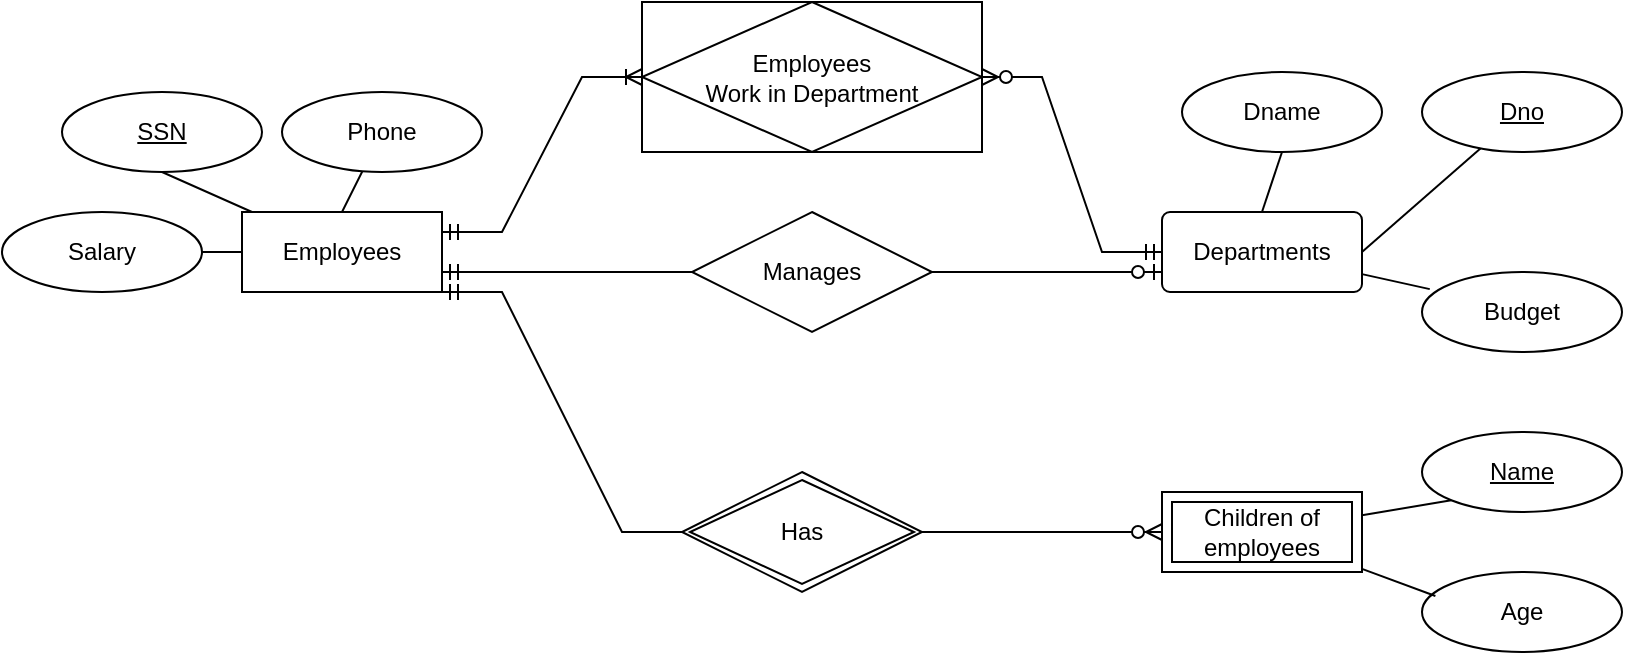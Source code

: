 <mxfile version="22.1.21" type="github">
  <diagram name="Page-1" id="ill8SDHSSKFXlnQjD34v">
    <mxGraphModel dx="1037" dy="525" grid="1" gridSize="10" guides="1" tooltips="1" connect="1" arrows="1" fold="1" page="1" pageScale="1" pageWidth="850" pageHeight="1100" math="0" shadow="0">
      <root>
        <mxCell id="0" />
        <mxCell id="1" parent="0" />
        <mxCell id="-kPjgLYo0WIdV9sRpqmW-1" value="Employees" style="whiteSpace=wrap;html=1;align=center;" vertex="1" parent="1">
          <mxGeometry x="510" y="165" width="100" height="40" as="geometry" />
        </mxCell>
        <mxCell id="-kPjgLYo0WIdV9sRpqmW-3" value="Phone" style="ellipse;whiteSpace=wrap;html=1;align=center;fontStyle=0;" vertex="1" parent="1">
          <mxGeometry x="530" y="105" width="100" height="40" as="geometry" />
        </mxCell>
        <mxCell id="-kPjgLYo0WIdV9sRpqmW-4" value="Departments" style="rounded=1;arcSize=10;whiteSpace=wrap;html=1;align=center;" vertex="1" parent="1">
          <mxGeometry x="970" y="165" width="100" height="40" as="geometry" />
        </mxCell>
        <mxCell id="-kPjgLYo0WIdV9sRpqmW-6" value="SSN" style="ellipse;whiteSpace=wrap;html=1;align=center;fontStyle=4" vertex="1" parent="1">
          <mxGeometry x="420" y="105" width="100" height="40" as="geometry" />
        </mxCell>
        <mxCell id="-kPjgLYo0WIdV9sRpqmW-16" value="Dno" style="ellipse;whiteSpace=wrap;html=1;align=center;fontStyle=4;" vertex="1" parent="1">
          <mxGeometry x="1100" y="95" width="100" height="40" as="geometry" />
        </mxCell>
        <mxCell id="-kPjgLYo0WIdV9sRpqmW-18" value="Dname" style="ellipse;whiteSpace=wrap;html=1;align=center;" vertex="1" parent="1">
          <mxGeometry x="980" y="95" width="100" height="40" as="geometry" />
        </mxCell>
        <mxCell id="-kPjgLYo0WIdV9sRpqmW-25" value="Children of &lt;br&gt;employees" style="shape=ext;margin=3;double=1;whiteSpace=wrap;html=1;align=center;" vertex="1" parent="1">
          <mxGeometry x="970" y="305" width="100" height="40" as="geometry" />
        </mxCell>
        <mxCell id="-kPjgLYo0WIdV9sRpqmW-8" value="Salary" style="ellipse;whiteSpace=wrap;html=1;align=center;" vertex="1" parent="1">
          <mxGeometry x="390" y="165" width="100" height="40" as="geometry" />
        </mxCell>
        <mxCell id="-kPjgLYo0WIdV9sRpqmW-31" value="Name" style="ellipse;whiteSpace=wrap;html=1;align=center;fontStyle=4" vertex="1" parent="1">
          <mxGeometry x="1100" y="275" width="100" height="40" as="geometry" />
        </mxCell>
        <mxCell id="-kPjgLYo0WIdV9sRpqmW-34" value="Age" style="ellipse;whiteSpace=wrap;html=1;align=center;" vertex="1" parent="1">
          <mxGeometry x="1100" y="345" width="100" height="40" as="geometry" />
        </mxCell>
        <mxCell id="-kPjgLYo0WIdV9sRpqmW-40" value="" style="endArrow=none;html=1;rounded=0;exitX=0.5;exitY=1;exitDx=0;exitDy=0;" edge="1" parent="1" source="-kPjgLYo0WIdV9sRpqmW-6" target="-kPjgLYo0WIdV9sRpqmW-1">
          <mxGeometry relative="1" as="geometry">
            <mxPoint x="496.477" y="78.679" as="sourcePoint" />
            <mxPoint x="850" y="25" as="targetPoint" />
          </mxGeometry>
        </mxCell>
        <mxCell id="-kPjgLYo0WIdV9sRpqmW-44" value="" style="endArrow=none;html=1;rounded=0;" edge="1" parent="1" source="-kPjgLYo0WIdV9sRpqmW-1" target="-kPjgLYo0WIdV9sRpqmW-8">
          <mxGeometry relative="1" as="geometry">
            <mxPoint x="670" y="345" as="sourcePoint" />
            <mxPoint x="640" y="275" as="targetPoint" />
          </mxGeometry>
        </mxCell>
        <mxCell id="-kPjgLYo0WIdV9sRpqmW-46" value="" style="endArrow=none;html=1;rounded=0;exitX=0.5;exitY=0;exitDx=0;exitDy=0;entryX=0.5;entryY=1;entryDx=0;entryDy=0;" edge="1" parent="1" source="-kPjgLYo0WIdV9sRpqmW-4" target="-kPjgLYo0WIdV9sRpqmW-18">
          <mxGeometry relative="1" as="geometry">
            <mxPoint x="910" y="245" as="sourcePoint" />
            <mxPoint x="1050" y="125" as="targetPoint" />
          </mxGeometry>
        </mxCell>
        <mxCell id="-kPjgLYo0WIdV9sRpqmW-47" value="" style="endArrow=none;html=1;rounded=0;exitX=1;exitY=0.5;exitDx=0;exitDy=0;" edge="1" parent="1" source="-kPjgLYo0WIdV9sRpqmW-4" target="-kPjgLYo0WIdV9sRpqmW-16">
          <mxGeometry relative="1" as="geometry">
            <mxPoint x="1130" y="255" as="sourcePoint" />
            <mxPoint x="1290" y="255" as="targetPoint" />
          </mxGeometry>
        </mxCell>
        <mxCell id="-kPjgLYo0WIdV9sRpqmW-48" value="" style="endArrow=none;html=1;rounded=0;exitX=0.5;exitY=0;exitDx=0;exitDy=0;" edge="1" parent="1" source="-kPjgLYo0WIdV9sRpqmW-1" target="-kPjgLYo0WIdV9sRpqmW-3">
          <mxGeometry relative="1" as="geometry">
            <mxPoint x="730" y="275" as="sourcePoint" />
            <mxPoint x="890" y="275" as="targetPoint" />
          </mxGeometry>
        </mxCell>
        <mxCell id="-kPjgLYo0WIdV9sRpqmW-49" value="" style="endArrow=none;html=1;rounded=0;exitX=0;exitY=1;exitDx=0;exitDy=0;" edge="1" parent="1" source="-kPjgLYo0WIdV9sRpqmW-31" target="-kPjgLYo0WIdV9sRpqmW-25">
          <mxGeometry relative="1" as="geometry">
            <mxPoint x="1020" y="385" as="sourcePoint" />
            <mxPoint x="1180" y="385" as="targetPoint" />
          </mxGeometry>
        </mxCell>
        <mxCell id="-kPjgLYo0WIdV9sRpqmW-50" value="" style="endArrow=none;html=1;rounded=0;exitX=0.067;exitY=0.3;exitDx=0;exitDy=0;exitPerimeter=0;" edge="1" parent="1" source="-kPjgLYo0WIdV9sRpqmW-34" target="-kPjgLYo0WIdV9sRpqmW-25">
          <mxGeometry relative="1" as="geometry">
            <mxPoint x="1010" y="405" as="sourcePoint" />
            <mxPoint x="1170" y="405" as="targetPoint" />
          </mxGeometry>
        </mxCell>
        <mxCell id="-kPjgLYo0WIdV9sRpqmW-52" value="Budget" style="ellipse;whiteSpace=wrap;html=1;align=center;" vertex="1" parent="1">
          <mxGeometry x="1100" y="195" width="100" height="40" as="geometry" />
        </mxCell>
        <mxCell id="-kPjgLYo0WIdV9sRpqmW-53" value="" style="endArrow=none;html=1;rounded=0;entryX=0.039;entryY=0.214;entryDx=0;entryDy=0;entryPerimeter=0;" edge="1" parent="1" source="-kPjgLYo0WIdV9sRpqmW-4" target="-kPjgLYo0WIdV9sRpqmW-52">
          <mxGeometry relative="1" as="geometry">
            <mxPoint x="1130" y="315" as="sourcePoint" />
            <mxPoint x="1290" y="315" as="targetPoint" />
          </mxGeometry>
        </mxCell>
        <mxCell id="-kPjgLYo0WIdV9sRpqmW-56" value="Employees&lt;br&gt;Work in Department" style="shape=associativeEntity;whiteSpace=wrap;html=1;align=center;" vertex="1" parent="1">
          <mxGeometry x="710" y="60" width="170" height="75" as="geometry" />
        </mxCell>
        <mxCell id="-kPjgLYo0WIdV9sRpqmW-57" value="" style="edgeStyle=entityRelationEdgeStyle;fontSize=12;html=1;endArrow=ERoneToMany;startArrow=ERmandOne;rounded=0;exitX=1;exitY=0.25;exitDx=0;exitDy=0;entryX=0;entryY=0.5;entryDx=0;entryDy=0;" edge="1" parent="1" source="-kPjgLYo0WIdV9sRpqmW-1" target="-kPjgLYo0WIdV9sRpqmW-56">
          <mxGeometry width="100" height="100" relative="1" as="geometry">
            <mxPoint x="760" y="325" as="sourcePoint" />
            <mxPoint x="860" y="225" as="targetPoint" />
          </mxGeometry>
        </mxCell>
        <mxCell id="-kPjgLYo0WIdV9sRpqmW-58" value="" style="edgeStyle=entityRelationEdgeStyle;fontSize=12;html=1;endArrow=ERzeroToMany;startArrow=ERmandOne;rounded=0;exitX=0;exitY=0.5;exitDx=0;exitDy=0;entryX=1;entryY=0.5;entryDx=0;entryDy=0;" edge="1" parent="1" source="-kPjgLYo0WIdV9sRpqmW-4" target="-kPjgLYo0WIdV9sRpqmW-56">
          <mxGeometry width="100" height="100" relative="1" as="geometry">
            <mxPoint x="840" y="355" as="sourcePoint" />
            <mxPoint x="940" y="255" as="targetPoint" />
          </mxGeometry>
        </mxCell>
        <mxCell id="-kPjgLYo0WIdV9sRpqmW-59" value="Manages" style="shape=rhombus;perimeter=rhombusPerimeter;whiteSpace=wrap;html=1;align=center;" vertex="1" parent="1">
          <mxGeometry x="735" y="165" width="120" height="60" as="geometry" />
        </mxCell>
        <mxCell id="-kPjgLYo0WIdV9sRpqmW-67" value="Has" style="shape=rhombus;double=1;perimeter=rhombusPerimeter;whiteSpace=wrap;html=1;align=center;" vertex="1" parent="1">
          <mxGeometry x="730" y="295" width="120" height="60" as="geometry" />
        </mxCell>
        <mxCell id="-kPjgLYo0WIdV9sRpqmW-68" value="" style="edgeStyle=entityRelationEdgeStyle;fontSize=12;html=1;endArrow=ERmandOne;rounded=0;entryX=1;entryY=1;entryDx=0;entryDy=0;exitX=0;exitY=0.5;exitDx=0;exitDy=0;" edge="1" parent="1" source="-kPjgLYo0WIdV9sRpqmW-67" target="-kPjgLYo0WIdV9sRpqmW-1">
          <mxGeometry width="100" height="100" relative="1" as="geometry">
            <mxPoint x="490" y="335" as="sourcePoint" />
            <mxPoint x="590" y="235" as="targetPoint" />
          </mxGeometry>
        </mxCell>
        <mxCell id="-kPjgLYo0WIdV9sRpqmW-69" value="" style="edgeStyle=entityRelationEdgeStyle;fontSize=12;html=1;endArrow=ERzeroToMany;endFill=1;rounded=0;entryX=0;entryY=0.5;entryDx=0;entryDy=0;" edge="1" parent="1" source="-kPjgLYo0WIdV9sRpqmW-67" target="-kPjgLYo0WIdV9sRpqmW-25">
          <mxGeometry width="100" height="100" relative="1" as="geometry">
            <mxPoint x="1030" y="455" as="sourcePoint" />
            <mxPoint x="1130" y="355" as="targetPoint" />
          </mxGeometry>
        </mxCell>
        <mxCell id="-kPjgLYo0WIdV9sRpqmW-72" value="" style="edgeStyle=entityRelationEdgeStyle;fontSize=12;html=1;endArrow=ERmandOne;rounded=0;entryX=1;entryY=0.75;entryDx=0;entryDy=0;" edge="1" parent="1" source="-kPjgLYo0WIdV9sRpqmW-59" target="-kPjgLYo0WIdV9sRpqmW-1">
          <mxGeometry width="100" height="100" relative="1" as="geometry">
            <mxPoint x="520" y="405" as="sourcePoint" />
            <mxPoint x="620" y="305" as="targetPoint" />
          </mxGeometry>
        </mxCell>
        <mxCell id="-kPjgLYo0WIdV9sRpqmW-73" value="" style="edgeStyle=entityRelationEdgeStyle;fontSize=12;html=1;endArrow=ERzeroToOne;endFill=1;rounded=0;entryX=0;entryY=0.75;entryDx=0;entryDy=0;exitX=1;exitY=0.5;exitDx=0;exitDy=0;" edge="1" parent="1" source="-kPjgLYo0WIdV9sRpqmW-59" target="-kPjgLYo0WIdV9sRpqmW-4">
          <mxGeometry width="100" height="100" relative="1" as="geometry">
            <mxPoint x="530" y="425" as="sourcePoint" />
            <mxPoint x="630" y="325" as="targetPoint" />
          </mxGeometry>
        </mxCell>
      </root>
    </mxGraphModel>
  </diagram>
</mxfile>
